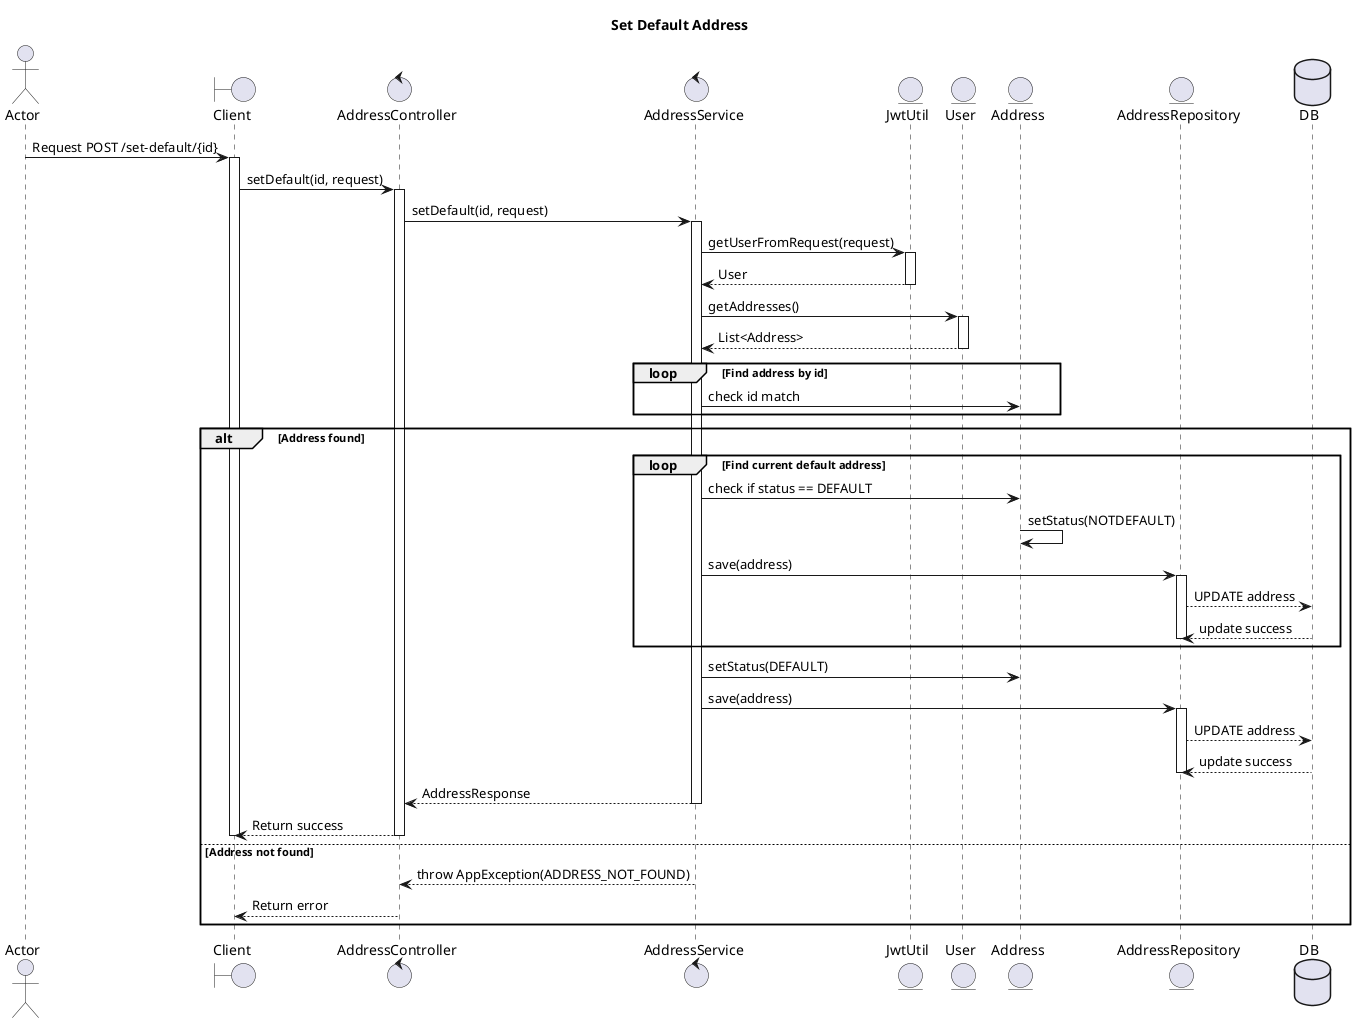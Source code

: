 @startuml
title Set Default Address

actor Actor
boundary Client
control AddressController
control AddressService
entity JwtUtil
entity User
entity Address
entity AddressRepository
database DB

Actor -> Client : Request POST /set-default/{id}
activate Client
Client -> AddressController : setDefault(id, request)
activate AddressController

AddressController -> AddressService : setDefault(id, request)
activate AddressService

AddressService -> JwtUtil : getUserFromRequest(request)
activate JwtUtil
JwtUtil --> AddressService : User
deactivate JwtUtil

AddressService -> User : getAddresses()
activate User
User --> AddressService : List<Address>
deactivate User

loop Find address by id
    AddressService -> Address : check id match
end

alt Address found
    loop Find current default address
        AddressService -> Address : check if status == DEFAULT
        Address -> Address : setStatus(NOTDEFAULT)
        AddressService -> AddressRepository : save(address)
        activate AddressRepository
        AddressRepository --> DB : UPDATE address
        DB --> AddressRepository : update success
        deactivate AddressRepository
    end

    AddressService -> Address : setStatus(DEFAULT)
    AddressService -> AddressRepository : save(address)
    activate AddressRepository
    AddressRepository --> DB : UPDATE address
    DB --> AddressRepository : update success
    deactivate AddressRepository

    AddressService --> AddressController : AddressResponse
    deactivate AddressService

    AddressController --> Client : Return success
    deactivate AddressController
    deactivate Client
else Address not found
    AddressService --> AddressController : throw AppException(ADDRESS_NOT_FOUND)
    deactivate AddressService
    AddressController --> Client : Return error
    deactivate AddressController
    deactivate Client
end

@enduml
